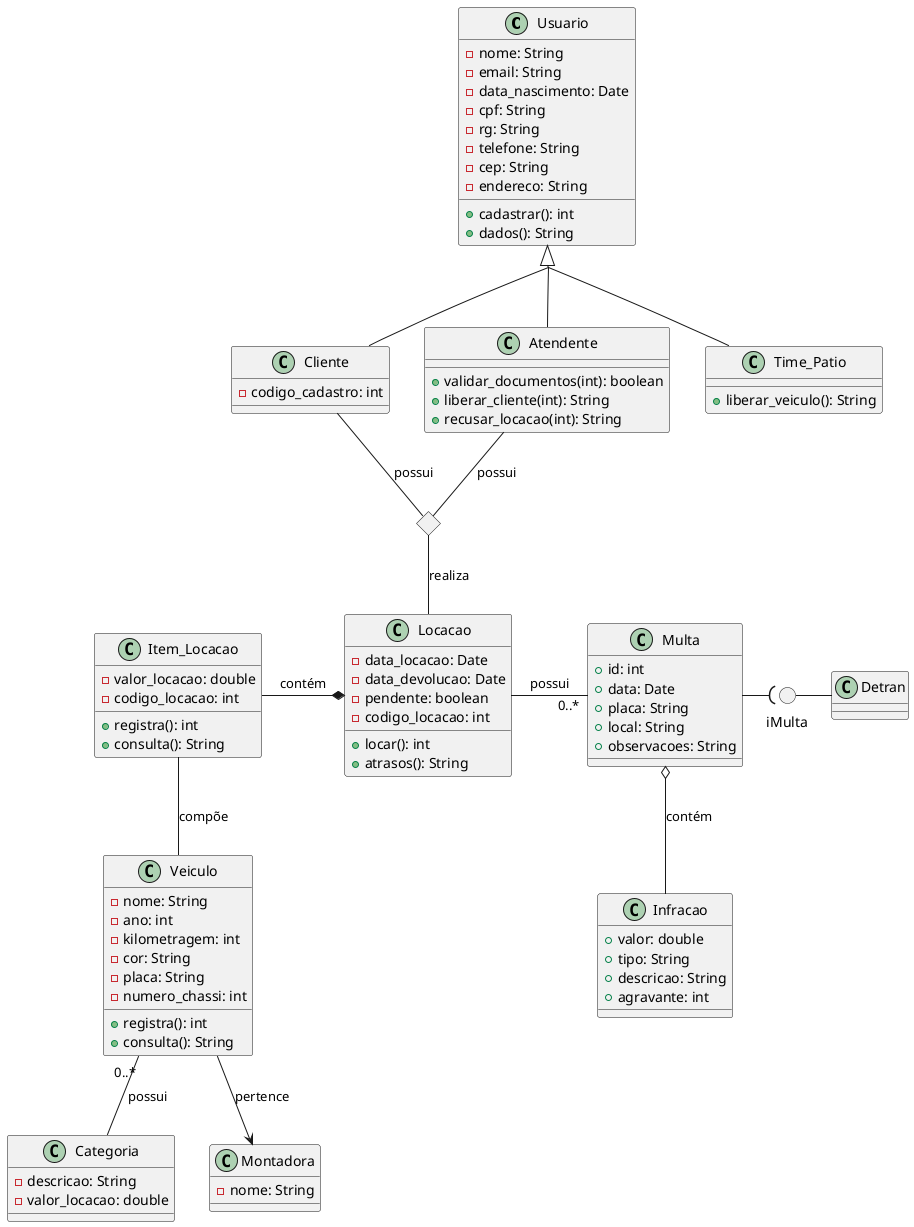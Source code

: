 @startuml

skinparam groupInheritance 2

class Usuario {
	- nome: String
	- email: String
	- data_nascimento: Date
	- cpf: String
	- rg: String
	- telefone: String
	- cep: String
	- endereco: String

	+ cadastrar(): int
	+ dados(): String
}

class Cliente {
	- codigo_cadastro: int
}

class Atendente {
	+ validar_documentos(int): boolean
	+ liberar_cliente(int): String
	+ recusar_locacao(int): String
}

class Time_Patio {
	+ liberar_veiculo(): String
}

Usuario <|-- Cliente
Usuario <|-- Atendente
Usuario <|-- Time_Patio

class Detran {}

class Multa {
	+ id: int
	+ data: Date
	+ placa: String
	+ local: String
	+ observacoes: String	
}

class Infracao {
	+ valor: double
	+ tipo: String
	+ descricao: String
	+ agravante: int
}

circle iMulta

iMulta -r- Detran
Multa -( iMulta
Multa o-- Infracao : contém

class Locacao {
	- data_locacao: Date
	- data_devolucao: Date
	- pendente: boolean
	- codigo_locacao: int	

	+ locar(): int
	+ atrasos(): String
}

class Item_Locacao {
	- valor_locacao: double
	- codigo_locacao: int	

	+ registra(): int
	+ consulta(): String
}

class Veiculo {
	- nome: String
	- ano: int
	- kilometragem: int
	- cor: String
	- placa: String
	- numero_chassi: int

	+ registra(): int
	+ consulta(): String
}

class Categoria {
	- descricao: String
	- valor_locacao: double
}

class Montadora {
	- nome: String
}

Veiculo "0..*" -- Categoria : possui
Veiculo  --> Montadora : pertence

<> cliente_atendente_diamond

Cliente -- cliente_atendente_diamond : possui
Atendente -- cliente_atendente_diamond : possui
cliente_atendente_diamond -- Locacao : realiza

Locacao *-l- Item_Locacao : contém
Locacao -- "0..*" Multa : possui

Item_Locacao -- Veiculo : compõe

Multa -[hidden]l- Locacao

@enduml
